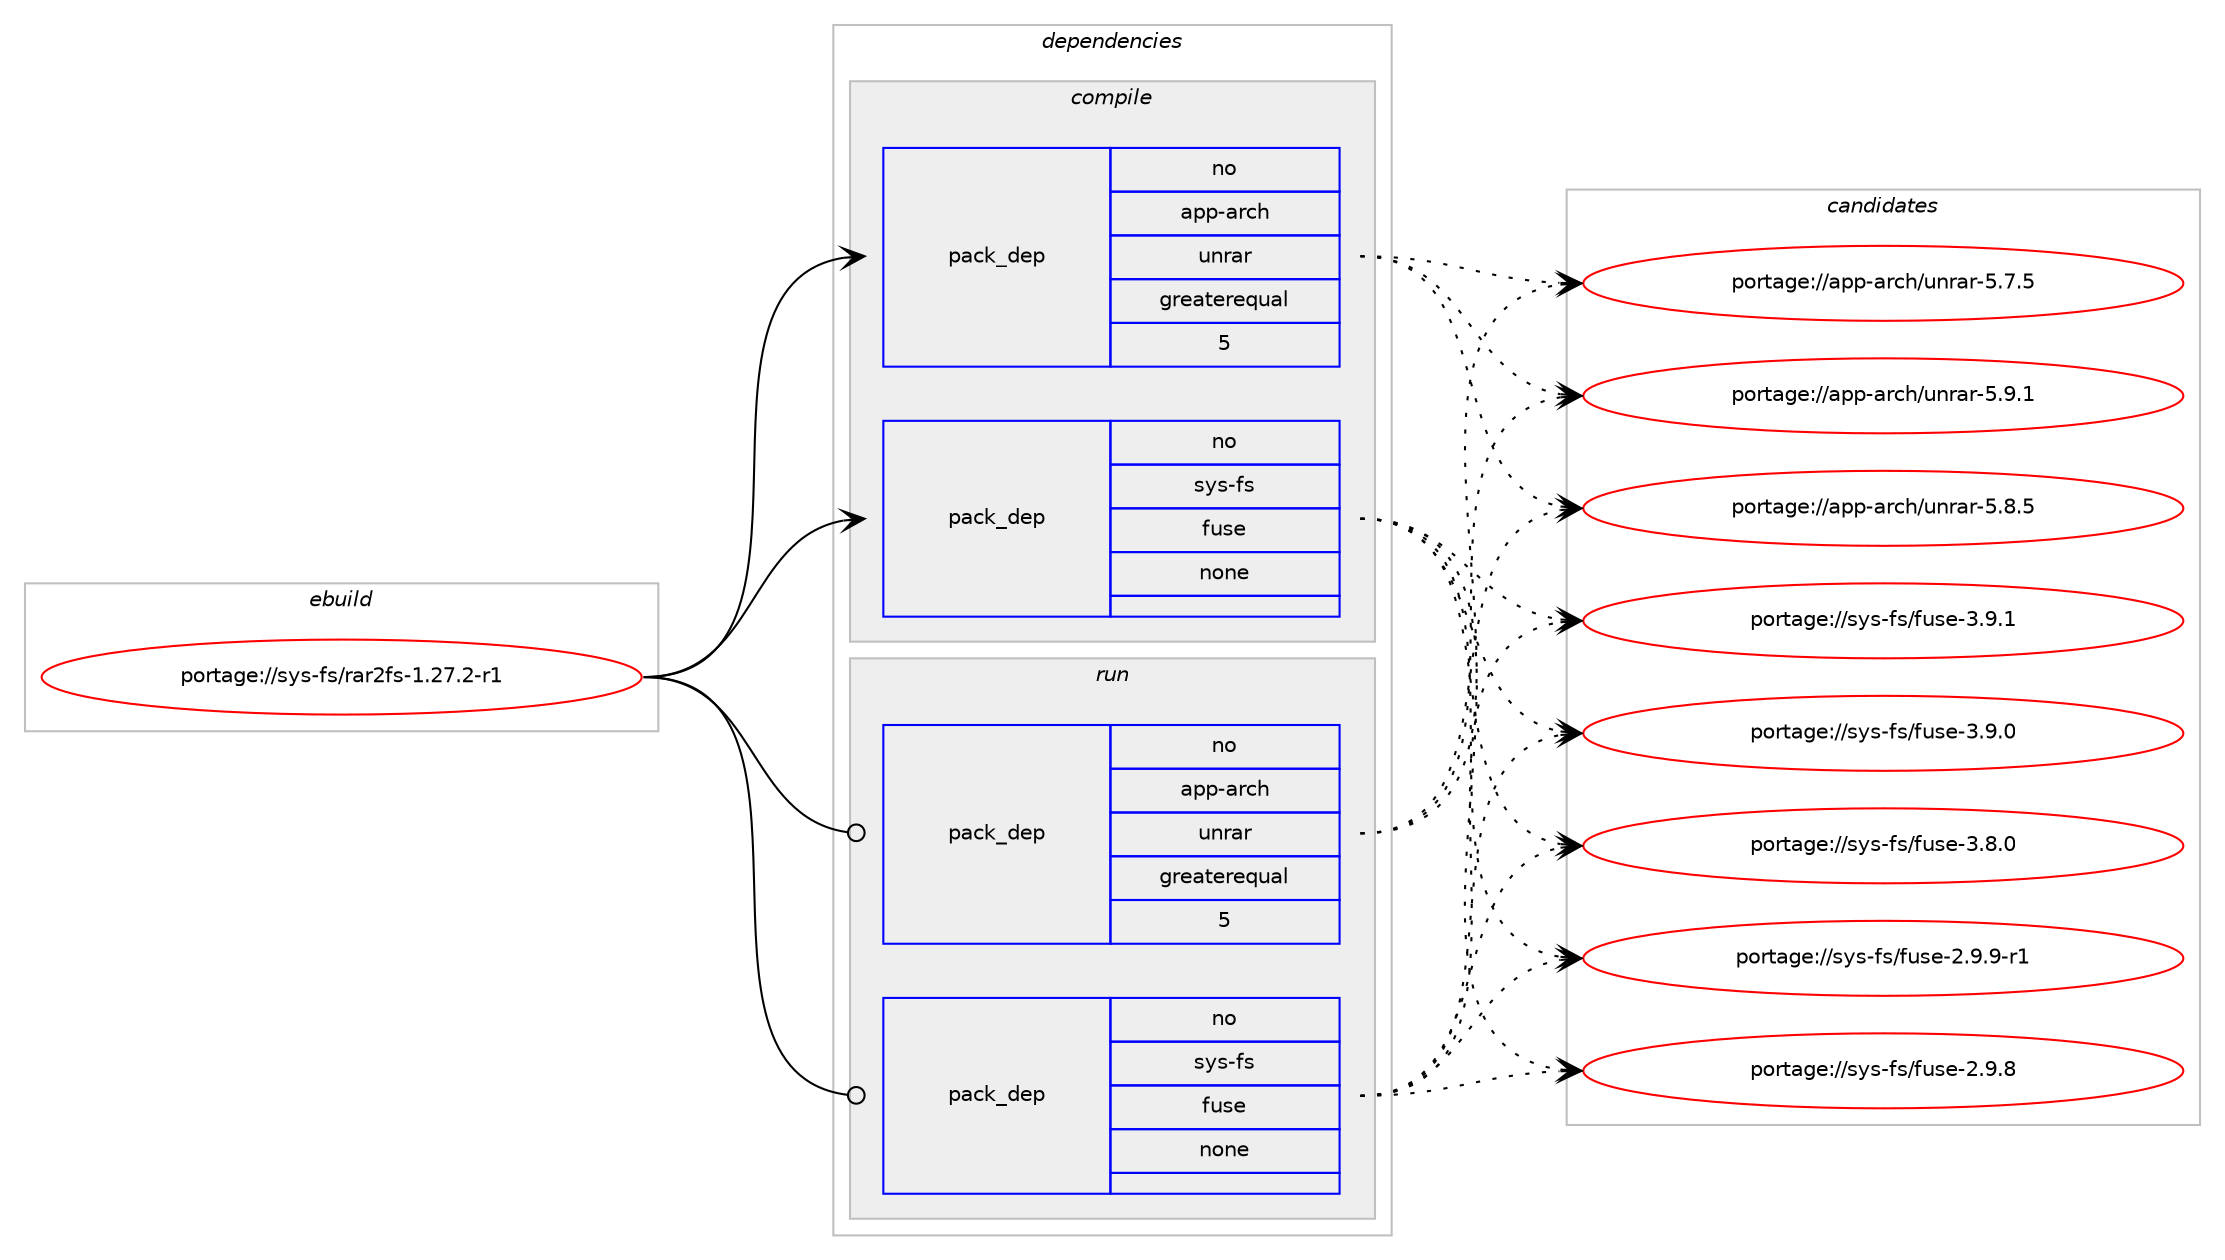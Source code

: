 digraph prolog {

# *************
# Graph options
# *************

newrank=true;
concentrate=true;
compound=true;
graph [rankdir=LR,fontname=Helvetica,fontsize=10,ranksep=1.5];#, ranksep=2.5, nodesep=0.2];
edge  [arrowhead=vee];
node  [fontname=Helvetica,fontsize=10];

# **********
# The ebuild
# **********

subgraph cluster_leftcol {
color=gray;
rank=same;
label=<<i>ebuild</i>>;
id [label="portage://sys-fs/rar2fs-1.27.2-r1", color=red, width=4, href="../sys-fs/rar2fs-1.27.2-r1.svg"];
}

# ****************
# The dependencies
# ****************

subgraph cluster_midcol {
color=gray;
label=<<i>dependencies</i>>;
subgraph cluster_compile {
fillcolor="#eeeeee";
style=filled;
label=<<i>compile</i>>;
subgraph pack2391 {
dependency2795 [label=<<TABLE BORDER="0" CELLBORDER="1" CELLSPACING="0" CELLPADDING="4" WIDTH="220"><TR><TD ROWSPAN="6" CELLPADDING="30">pack_dep</TD></TR><TR><TD WIDTH="110">no</TD></TR><TR><TD>app-arch</TD></TR><TR><TD>unrar</TD></TR><TR><TD>greaterequal</TD></TR><TR><TD>5</TD></TR></TABLE>>, shape=none, color=blue];
}
id:e -> dependency2795:w [weight=20,style="solid",arrowhead="vee"];
subgraph pack2392 {
dependency2796 [label=<<TABLE BORDER="0" CELLBORDER="1" CELLSPACING="0" CELLPADDING="4" WIDTH="220"><TR><TD ROWSPAN="6" CELLPADDING="30">pack_dep</TD></TR><TR><TD WIDTH="110">no</TD></TR><TR><TD>sys-fs</TD></TR><TR><TD>fuse</TD></TR><TR><TD>none</TD></TR><TR><TD></TD></TR></TABLE>>, shape=none, color=blue];
}
id:e -> dependency2796:w [weight=20,style="solid",arrowhead="vee"];
}
subgraph cluster_compileandrun {
fillcolor="#eeeeee";
style=filled;
label=<<i>compile and run</i>>;
}
subgraph cluster_run {
fillcolor="#eeeeee";
style=filled;
label=<<i>run</i>>;
subgraph pack2393 {
dependency2797 [label=<<TABLE BORDER="0" CELLBORDER="1" CELLSPACING="0" CELLPADDING="4" WIDTH="220"><TR><TD ROWSPAN="6" CELLPADDING="30">pack_dep</TD></TR><TR><TD WIDTH="110">no</TD></TR><TR><TD>app-arch</TD></TR><TR><TD>unrar</TD></TR><TR><TD>greaterequal</TD></TR><TR><TD>5</TD></TR></TABLE>>, shape=none, color=blue];
}
id:e -> dependency2797:w [weight=20,style="solid",arrowhead="odot"];
subgraph pack2394 {
dependency2798 [label=<<TABLE BORDER="0" CELLBORDER="1" CELLSPACING="0" CELLPADDING="4" WIDTH="220"><TR><TD ROWSPAN="6" CELLPADDING="30">pack_dep</TD></TR><TR><TD WIDTH="110">no</TD></TR><TR><TD>sys-fs</TD></TR><TR><TD>fuse</TD></TR><TR><TD>none</TD></TR><TR><TD></TD></TR></TABLE>>, shape=none, color=blue];
}
id:e -> dependency2798:w [weight=20,style="solid",arrowhead="odot"];
}
}

# **************
# The candidates
# **************

subgraph cluster_choices {
rank=same;
color=gray;
label=<<i>candidates</i>>;

subgraph choice2391 {
color=black;
nodesep=1;
choice971121124597114991044711711011497114455346574649 [label="portage://app-arch/unrar-5.9.1", color=red, width=4,href="../app-arch/unrar-5.9.1.svg"];
choice971121124597114991044711711011497114455346564653 [label="portage://app-arch/unrar-5.8.5", color=red, width=4,href="../app-arch/unrar-5.8.5.svg"];
choice971121124597114991044711711011497114455346554653 [label="portage://app-arch/unrar-5.7.5", color=red, width=4,href="../app-arch/unrar-5.7.5.svg"];
dependency2795:e -> choice971121124597114991044711711011497114455346574649:w [style=dotted,weight="100"];
dependency2795:e -> choice971121124597114991044711711011497114455346564653:w [style=dotted,weight="100"];
dependency2795:e -> choice971121124597114991044711711011497114455346554653:w [style=dotted,weight="100"];
}
subgraph choice2392 {
color=black;
nodesep=1;
choice1151211154510211547102117115101455146574649 [label="portage://sys-fs/fuse-3.9.1", color=red, width=4,href="../sys-fs/fuse-3.9.1.svg"];
choice1151211154510211547102117115101455146574648 [label="portage://sys-fs/fuse-3.9.0", color=red, width=4,href="../sys-fs/fuse-3.9.0.svg"];
choice1151211154510211547102117115101455146564648 [label="portage://sys-fs/fuse-3.8.0", color=red, width=4,href="../sys-fs/fuse-3.8.0.svg"];
choice11512111545102115471021171151014550465746574511449 [label="portage://sys-fs/fuse-2.9.9-r1", color=red, width=4,href="../sys-fs/fuse-2.9.9-r1.svg"];
choice1151211154510211547102117115101455046574656 [label="portage://sys-fs/fuse-2.9.8", color=red, width=4,href="../sys-fs/fuse-2.9.8.svg"];
dependency2796:e -> choice1151211154510211547102117115101455146574649:w [style=dotted,weight="100"];
dependency2796:e -> choice1151211154510211547102117115101455146574648:w [style=dotted,weight="100"];
dependency2796:e -> choice1151211154510211547102117115101455146564648:w [style=dotted,weight="100"];
dependency2796:e -> choice11512111545102115471021171151014550465746574511449:w [style=dotted,weight="100"];
dependency2796:e -> choice1151211154510211547102117115101455046574656:w [style=dotted,weight="100"];
}
subgraph choice2393 {
color=black;
nodesep=1;
choice971121124597114991044711711011497114455346574649 [label="portage://app-arch/unrar-5.9.1", color=red, width=4,href="../app-arch/unrar-5.9.1.svg"];
choice971121124597114991044711711011497114455346564653 [label="portage://app-arch/unrar-5.8.5", color=red, width=4,href="../app-arch/unrar-5.8.5.svg"];
choice971121124597114991044711711011497114455346554653 [label="portage://app-arch/unrar-5.7.5", color=red, width=4,href="../app-arch/unrar-5.7.5.svg"];
dependency2797:e -> choice971121124597114991044711711011497114455346574649:w [style=dotted,weight="100"];
dependency2797:e -> choice971121124597114991044711711011497114455346564653:w [style=dotted,weight="100"];
dependency2797:e -> choice971121124597114991044711711011497114455346554653:w [style=dotted,weight="100"];
}
subgraph choice2394 {
color=black;
nodesep=1;
choice1151211154510211547102117115101455146574649 [label="portage://sys-fs/fuse-3.9.1", color=red, width=4,href="../sys-fs/fuse-3.9.1.svg"];
choice1151211154510211547102117115101455146574648 [label="portage://sys-fs/fuse-3.9.0", color=red, width=4,href="../sys-fs/fuse-3.9.0.svg"];
choice1151211154510211547102117115101455146564648 [label="portage://sys-fs/fuse-3.8.0", color=red, width=4,href="../sys-fs/fuse-3.8.0.svg"];
choice11512111545102115471021171151014550465746574511449 [label="portage://sys-fs/fuse-2.9.9-r1", color=red, width=4,href="../sys-fs/fuse-2.9.9-r1.svg"];
choice1151211154510211547102117115101455046574656 [label="portage://sys-fs/fuse-2.9.8", color=red, width=4,href="../sys-fs/fuse-2.9.8.svg"];
dependency2798:e -> choice1151211154510211547102117115101455146574649:w [style=dotted,weight="100"];
dependency2798:e -> choice1151211154510211547102117115101455146574648:w [style=dotted,weight="100"];
dependency2798:e -> choice1151211154510211547102117115101455146564648:w [style=dotted,weight="100"];
dependency2798:e -> choice11512111545102115471021171151014550465746574511449:w [style=dotted,weight="100"];
dependency2798:e -> choice1151211154510211547102117115101455046574656:w [style=dotted,weight="100"];
}
}

}
